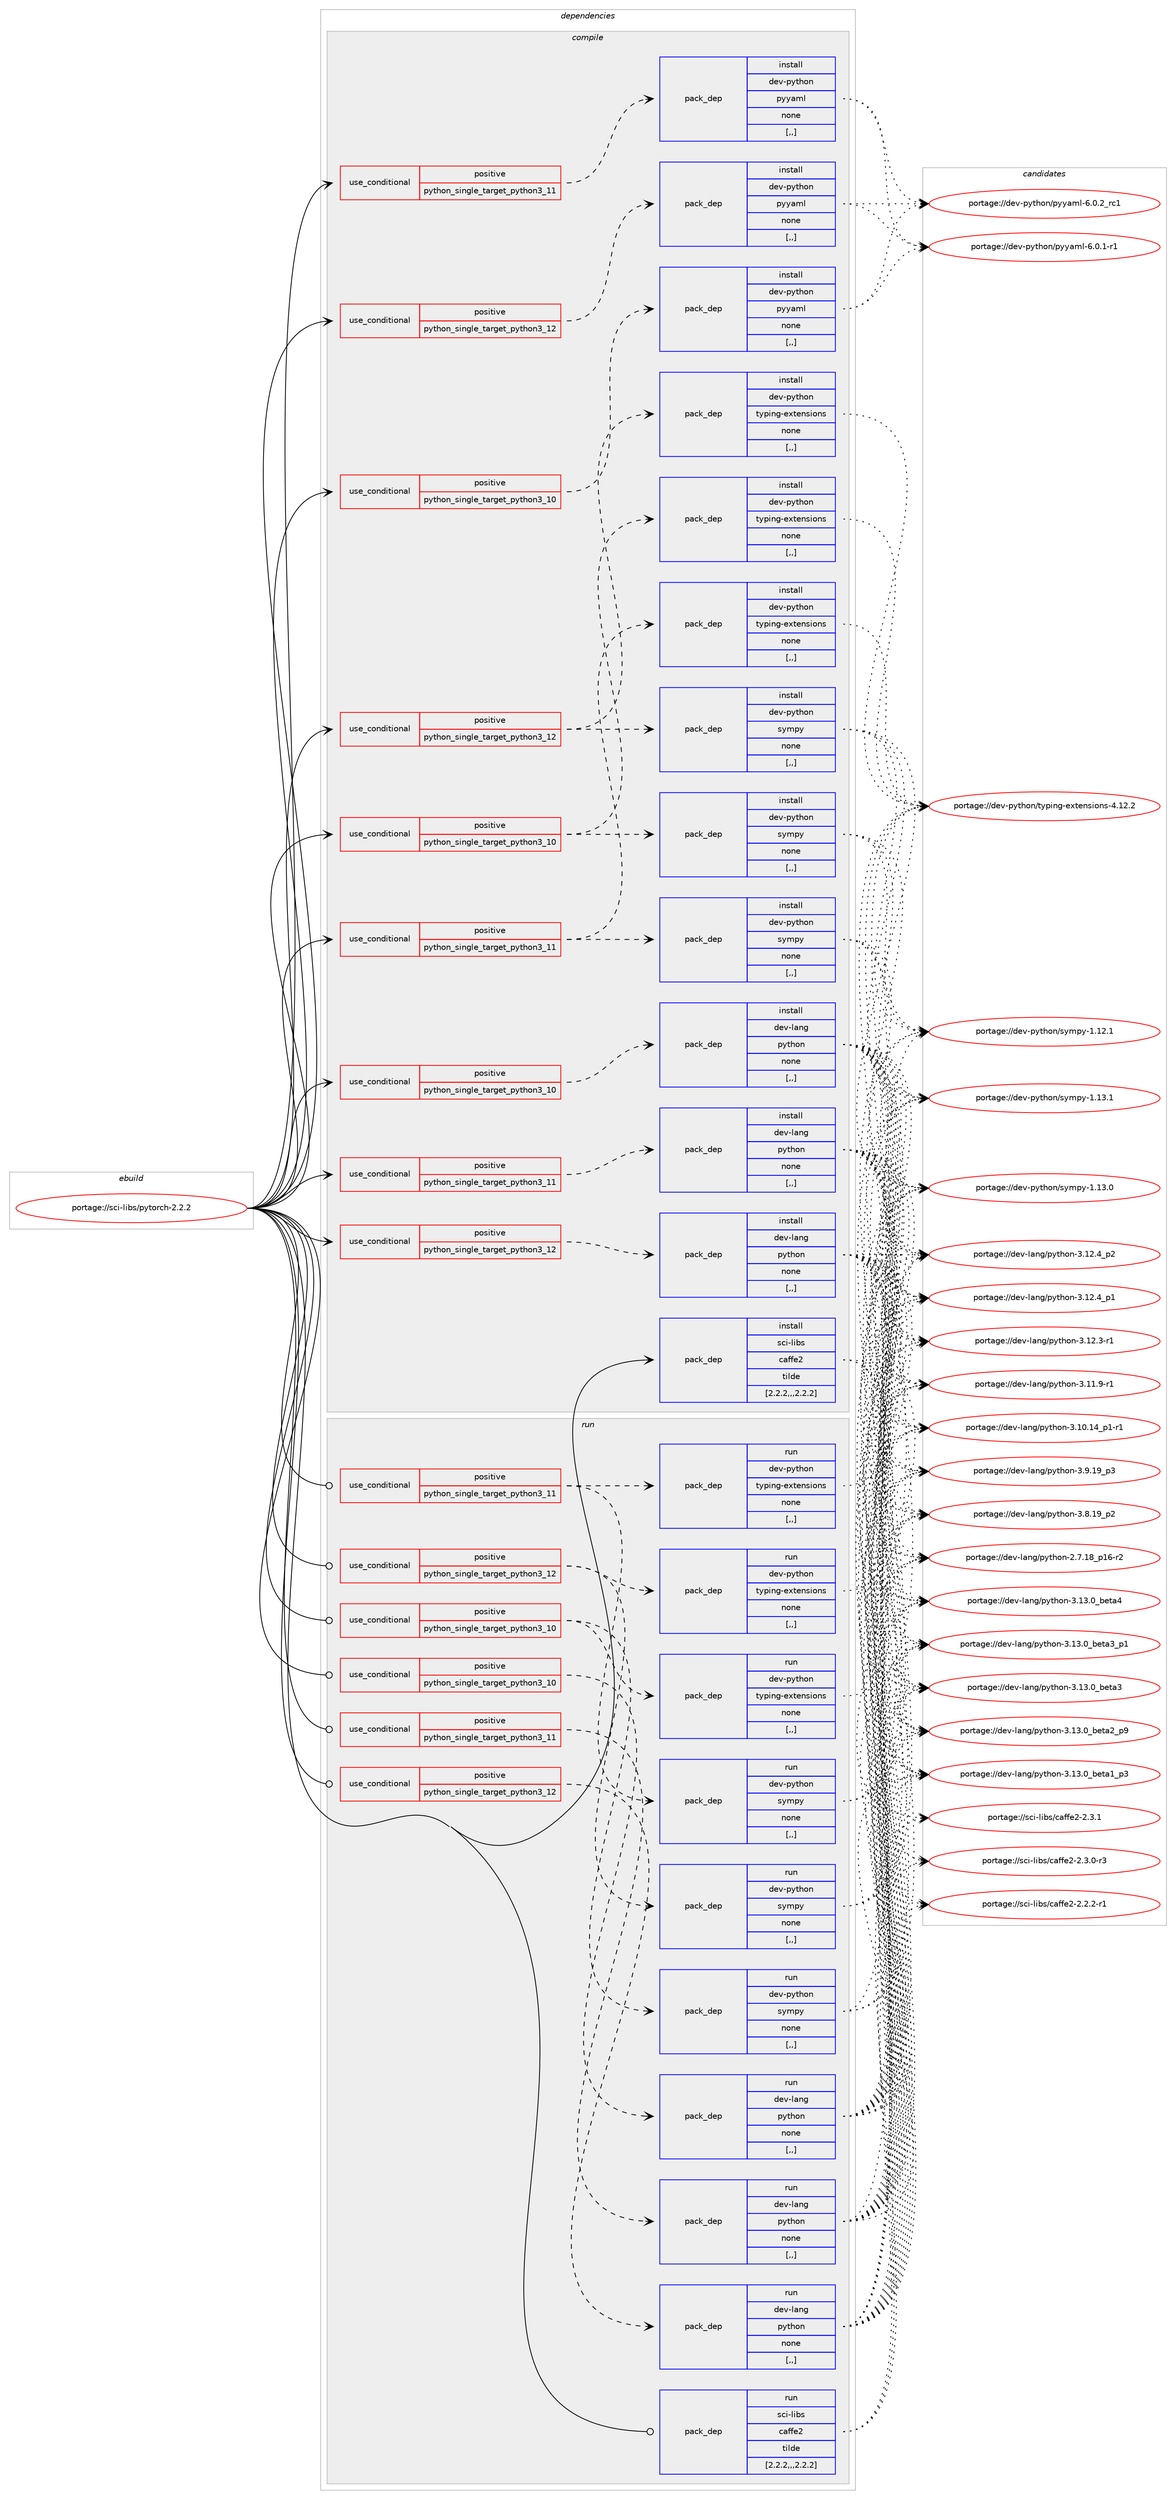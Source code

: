 digraph prolog {

# *************
# Graph options
# *************

newrank=true;
concentrate=true;
compound=true;
graph [rankdir=LR,fontname=Helvetica,fontsize=10,ranksep=1.5];#, ranksep=2.5, nodesep=0.2];
edge  [arrowhead=vee];
node  [fontname=Helvetica,fontsize=10];

# **********
# The ebuild
# **********

subgraph cluster_leftcol {
color=gray;
label=<<i>ebuild</i>>;
id [label="portage://sci-libs/pytorch-2.2.2", color=red, width=4, href="../sci-libs/pytorch-2.2.2.svg"];
}

# ****************
# The dependencies
# ****************

subgraph cluster_midcol {
color=gray;
label=<<i>dependencies</i>>;
subgraph cluster_compile {
fillcolor="#eeeeee";
style=filled;
label=<<i>compile</i>>;
subgraph cond107425 {
dependency405562 [label=<<TABLE BORDER="0" CELLBORDER="1" CELLSPACING="0" CELLPADDING="4"><TR><TD ROWSPAN="3" CELLPADDING="10">use_conditional</TD></TR><TR><TD>positive</TD></TR><TR><TD>python_single_target_python3_10</TD></TR></TABLE>>, shape=none, color=red];
subgraph pack295264 {
dependency405563 [label=<<TABLE BORDER="0" CELLBORDER="1" CELLSPACING="0" CELLPADDING="4" WIDTH="220"><TR><TD ROWSPAN="6" CELLPADDING="30">pack_dep</TD></TR><TR><TD WIDTH="110">install</TD></TR><TR><TD>dev-lang</TD></TR><TR><TD>python</TD></TR><TR><TD>none</TD></TR><TR><TD>[,,]</TD></TR></TABLE>>, shape=none, color=blue];
}
dependency405562:e -> dependency405563:w [weight=20,style="dashed",arrowhead="vee"];
}
id:e -> dependency405562:w [weight=20,style="solid",arrowhead="vee"];
subgraph cond107426 {
dependency405564 [label=<<TABLE BORDER="0" CELLBORDER="1" CELLSPACING="0" CELLPADDING="4"><TR><TD ROWSPAN="3" CELLPADDING="10">use_conditional</TD></TR><TR><TD>positive</TD></TR><TR><TD>python_single_target_python3_10</TD></TR></TABLE>>, shape=none, color=red];
subgraph pack295265 {
dependency405565 [label=<<TABLE BORDER="0" CELLBORDER="1" CELLSPACING="0" CELLPADDING="4" WIDTH="220"><TR><TD ROWSPAN="6" CELLPADDING="30">pack_dep</TD></TR><TR><TD WIDTH="110">install</TD></TR><TR><TD>dev-python</TD></TR><TR><TD>pyyaml</TD></TR><TR><TD>none</TD></TR><TR><TD>[,,]</TD></TR></TABLE>>, shape=none, color=blue];
}
dependency405564:e -> dependency405565:w [weight=20,style="dashed",arrowhead="vee"];
}
id:e -> dependency405564:w [weight=20,style="solid",arrowhead="vee"];
subgraph cond107427 {
dependency405566 [label=<<TABLE BORDER="0" CELLBORDER="1" CELLSPACING="0" CELLPADDING="4"><TR><TD ROWSPAN="3" CELLPADDING="10">use_conditional</TD></TR><TR><TD>positive</TD></TR><TR><TD>python_single_target_python3_10</TD></TR></TABLE>>, shape=none, color=red];
subgraph pack295266 {
dependency405567 [label=<<TABLE BORDER="0" CELLBORDER="1" CELLSPACING="0" CELLPADDING="4" WIDTH="220"><TR><TD ROWSPAN="6" CELLPADDING="30">pack_dep</TD></TR><TR><TD WIDTH="110">install</TD></TR><TR><TD>dev-python</TD></TR><TR><TD>typing-extensions</TD></TR><TR><TD>none</TD></TR><TR><TD>[,,]</TD></TR></TABLE>>, shape=none, color=blue];
}
dependency405566:e -> dependency405567:w [weight=20,style="dashed",arrowhead="vee"];
subgraph pack295267 {
dependency405568 [label=<<TABLE BORDER="0" CELLBORDER="1" CELLSPACING="0" CELLPADDING="4" WIDTH="220"><TR><TD ROWSPAN="6" CELLPADDING="30">pack_dep</TD></TR><TR><TD WIDTH="110">install</TD></TR><TR><TD>dev-python</TD></TR><TR><TD>sympy</TD></TR><TR><TD>none</TD></TR><TR><TD>[,,]</TD></TR></TABLE>>, shape=none, color=blue];
}
dependency405566:e -> dependency405568:w [weight=20,style="dashed",arrowhead="vee"];
}
id:e -> dependency405566:w [weight=20,style="solid",arrowhead="vee"];
subgraph cond107428 {
dependency405569 [label=<<TABLE BORDER="0" CELLBORDER="1" CELLSPACING="0" CELLPADDING="4"><TR><TD ROWSPAN="3" CELLPADDING="10">use_conditional</TD></TR><TR><TD>positive</TD></TR><TR><TD>python_single_target_python3_11</TD></TR></TABLE>>, shape=none, color=red];
subgraph pack295268 {
dependency405570 [label=<<TABLE BORDER="0" CELLBORDER="1" CELLSPACING="0" CELLPADDING="4" WIDTH="220"><TR><TD ROWSPAN="6" CELLPADDING="30">pack_dep</TD></TR><TR><TD WIDTH="110">install</TD></TR><TR><TD>dev-lang</TD></TR><TR><TD>python</TD></TR><TR><TD>none</TD></TR><TR><TD>[,,]</TD></TR></TABLE>>, shape=none, color=blue];
}
dependency405569:e -> dependency405570:w [weight=20,style="dashed",arrowhead="vee"];
}
id:e -> dependency405569:w [weight=20,style="solid",arrowhead="vee"];
subgraph cond107429 {
dependency405571 [label=<<TABLE BORDER="0" CELLBORDER="1" CELLSPACING="0" CELLPADDING="4"><TR><TD ROWSPAN="3" CELLPADDING="10">use_conditional</TD></TR><TR><TD>positive</TD></TR><TR><TD>python_single_target_python3_11</TD></TR></TABLE>>, shape=none, color=red];
subgraph pack295269 {
dependency405572 [label=<<TABLE BORDER="0" CELLBORDER="1" CELLSPACING="0" CELLPADDING="4" WIDTH="220"><TR><TD ROWSPAN="6" CELLPADDING="30">pack_dep</TD></TR><TR><TD WIDTH="110">install</TD></TR><TR><TD>dev-python</TD></TR><TR><TD>pyyaml</TD></TR><TR><TD>none</TD></TR><TR><TD>[,,]</TD></TR></TABLE>>, shape=none, color=blue];
}
dependency405571:e -> dependency405572:w [weight=20,style="dashed",arrowhead="vee"];
}
id:e -> dependency405571:w [weight=20,style="solid",arrowhead="vee"];
subgraph cond107430 {
dependency405573 [label=<<TABLE BORDER="0" CELLBORDER="1" CELLSPACING="0" CELLPADDING="4"><TR><TD ROWSPAN="3" CELLPADDING="10">use_conditional</TD></TR><TR><TD>positive</TD></TR><TR><TD>python_single_target_python3_11</TD></TR></TABLE>>, shape=none, color=red];
subgraph pack295270 {
dependency405574 [label=<<TABLE BORDER="0" CELLBORDER="1" CELLSPACING="0" CELLPADDING="4" WIDTH="220"><TR><TD ROWSPAN="6" CELLPADDING="30">pack_dep</TD></TR><TR><TD WIDTH="110">install</TD></TR><TR><TD>dev-python</TD></TR><TR><TD>typing-extensions</TD></TR><TR><TD>none</TD></TR><TR><TD>[,,]</TD></TR></TABLE>>, shape=none, color=blue];
}
dependency405573:e -> dependency405574:w [weight=20,style="dashed",arrowhead="vee"];
subgraph pack295271 {
dependency405575 [label=<<TABLE BORDER="0" CELLBORDER="1" CELLSPACING="0" CELLPADDING="4" WIDTH="220"><TR><TD ROWSPAN="6" CELLPADDING="30">pack_dep</TD></TR><TR><TD WIDTH="110">install</TD></TR><TR><TD>dev-python</TD></TR><TR><TD>sympy</TD></TR><TR><TD>none</TD></TR><TR><TD>[,,]</TD></TR></TABLE>>, shape=none, color=blue];
}
dependency405573:e -> dependency405575:w [weight=20,style="dashed",arrowhead="vee"];
}
id:e -> dependency405573:w [weight=20,style="solid",arrowhead="vee"];
subgraph cond107431 {
dependency405576 [label=<<TABLE BORDER="0" CELLBORDER="1" CELLSPACING="0" CELLPADDING="4"><TR><TD ROWSPAN="3" CELLPADDING="10">use_conditional</TD></TR><TR><TD>positive</TD></TR><TR><TD>python_single_target_python3_12</TD></TR></TABLE>>, shape=none, color=red];
subgraph pack295272 {
dependency405577 [label=<<TABLE BORDER="0" CELLBORDER="1" CELLSPACING="0" CELLPADDING="4" WIDTH="220"><TR><TD ROWSPAN="6" CELLPADDING="30">pack_dep</TD></TR><TR><TD WIDTH="110">install</TD></TR><TR><TD>dev-lang</TD></TR><TR><TD>python</TD></TR><TR><TD>none</TD></TR><TR><TD>[,,]</TD></TR></TABLE>>, shape=none, color=blue];
}
dependency405576:e -> dependency405577:w [weight=20,style="dashed",arrowhead="vee"];
}
id:e -> dependency405576:w [weight=20,style="solid",arrowhead="vee"];
subgraph cond107432 {
dependency405578 [label=<<TABLE BORDER="0" CELLBORDER="1" CELLSPACING="0" CELLPADDING="4"><TR><TD ROWSPAN="3" CELLPADDING="10">use_conditional</TD></TR><TR><TD>positive</TD></TR><TR><TD>python_single_target_python3_12</TD></TR></TABLE>>, shape=none, color=red];
subgraph pack295273 {
dependency405579 [label=<<TABLE BORDER="0" CELLBORDER="1" CELLSPACING="0" CELLPADDING="4" WIDTH="220"><TR><TD ROWSPAN="6" CELLPADDING="30">pack_dep</TD></TR><TR><TD WIDTH="110">install</TD></TR><TR><TD>dev-python</TD></TR><TR><TD>pyyaml</TD></TR><TR><TD>none</TD></TR><TR><TD>[,,]</TD></TR></TABLE>>, shape=none, color=blue];
}
dependency405578:e -> dependency405579:w [weight=20,style="dashed",arrowhead="vee"];
}
id:e -> dependency405578:w [weight=20,style="solid",arrowhead="vee"];
subgraph cond107433 {
dependency405580 [label=<<TABLE BORDER="0" CELLBORDER="1" CELLSPACING="0" CELLPADDING="4"><TR><TD ROWSPAN="3" CELLPADDING="10">use_conditional</TD></TR><TR><TD>positive</TD></TR><TR><TD>python_single_target_python3_12</TD></TR></TABLE>>, shape=none, color=red];
subgraph pack295274 {
dependency405581 [label=<<TABLE BORDER="0" CELLBORDER="1" CELLSPACING="0" CELLPADDING="4" WIDTH="220"><TR><TD ROWSPAN="6" CELLPADDING="30">pack_dep</TD></TR><TR><TD WIDTH="110">install</TD></TR><TR><TD>dev-python</TD></TR><TR><TD>typing-extensions</TD></TR><TR><TD>none</TD></TR><TR><TD>[,,]</TD></TR></TABLE>>, shape=none, color=blue];
}
dependency405580:e -> dependency405581:w [weight=20,style="dashed",arrowhead="vee"];
subgraph pack295275 {
dependency405582 [label=<<TABLE BORDER="0" CELLBORDER="1" CELLSPACING="0" CELLPADDING="4" WIDTH="220"><TR><TD ROWSPAN="6" CELLPADDING="30">pack_dep</TD></TR><TR><TD WIDTH="110">install</TD></TR><TR><TD>dev-python</TD></TR><TR><TD>sympy</TD></TR><TR><TD>none</TD></TR><TR><TD>[,,]</TD></TR></TABLE>>, shape=none, color=blue];
}
dependency405580:e -> dependency405582:w [weight=20,style="dashed",arrowhead="vee"];
}
id:e -> dependency405580:w [weight=20,style="solid",arrowhead="vee"];
subgraph pack295276 {
dependency405583 [label=<<TABLE BORDER="0" CELLBORDER="1" CELLSPACING="0" CELLPADDING="4" WIDTH="220"><TR><TD ROWSPAN="6" CELLPADDING="30">pack_dep</TD></TR><TR><TD WIDTH="110">install</TD></TR><TR><TD>sci-libs</TD></TR><TR><TD>caffe2</TD></TR><TR><TD>tilde</TD></TR><TR><TD>[2.2.2,,,2.2.2]</TD></TR></TABLE>>, shape=none, color=blue];
}
id:e -> dependency405583:w [weight=20,style="solid",arrowhead="vee"];
}
subgraph cluster_compileandrun {
fillcolor="#eeeeee";
style=filled;
label=<<i>compile and run</i>>;
}
subgraph cluster_run {
fillcolor="#eeeeee";
style=filled;
label=<<i>run</i>>;
subgraph cond107434 {
dependency405584 [label=<<TABLE BORDER="0" CELLBORDER="1" CELLSPACING="0" CELLPADDING="4"><TR><TD ROWSPAN="3" CELLPADDING="10">use_conditional</TD></TR><TR><TD>positive</TD></TR><TR><TD>python_single_target_python3_10</TD></TR></TABLE>>, shape=none, color=red];
subgraph pack295277 {
dependency405585 [label=<<TABLE BORDER="0" CELLBORDER="1" CELLSPACING="0" CELLPADDING="4" WIDTH="220"><TR><TD ROWSPAN="6" CELLPADDING="30">pack_dep</TD></TR><TR><TD WIDTH="110">run</TD></TR><TR><TD>dev-lang</TD></TR><TR><TD>python</TD></TR><TR><TD>none</TD></TR><TR><TD>[,,]</TD></TR></TABLE>>, shape=none, color=blue];
}
dependency405584:e -> dependency405585:w [weight=20,style="dashed",arrowhead="vee"];
}
id:e -> dependency405584:w [weight=20,style="solid",arrowhead="odot"];
subgraph cond107435 {
dependency405586 [label=<<TABLE BORDER="0" CELLBORDER="1" CELLSPACING="0" CELLPADDING="4"><TR><TD ROWSPAN="3" CELLPADDING="10">use_conditional</TD></TR><TR><TD>positive</TD></TR><TR><TD>python_single_target_python3_10</TD></TR></TABLE>>, shape=none, color=red];
subgraph pack295278 {
dependency405587 [label=<<TABLE BORDER="0" CELLBORDER="1" CELLSPACING="0" CELLPADDING="4" WIDTH="220"><TR><TD ROWSPAN="6" CELLPADDING="30">pack_dep</TD></TR><TR><TD WIDTH="110">run</TD></TR><TR><TD>dev-python</TD></TR><TR><TD>typing-extensions</TD></TR><TR><TD>none</TD></TR><TR><TD>[,,]</TD></TR></TABLE>>, shape=none, color=blue];
}
dependency405586:e -> dependency405587:w [weight=20,style="dashed",arrowhead="vee"];
subgraph pack295279 {
dependency405588 [label=<<TABLE BORDER="0" CELLBORDER="1" CELLSPACING="0" CELLPADDING="4" WIDTH="220"><TR><TD ROWSPAN="6" CELLPADDING="30">pack_dep</TD></TR><TR><TD WIDTH="110">run</TD></TR><TR><TD>dev-python</TD></TR><TR><TD>sympy</TD></TR><TR><TD>none</TD></TR><TR><TD>[,,]</TD></TR></TABLE>>, shape=none, color=blue];
}
dependency405586:e -> dependency405588:w [weight=20,style="dashed",arrowhead="vee"];
}
id:e -> dependency405586:w [weight=20,style="solid",arrowhead="odot"];
subgraph cond107436 {
dependency405589 [label=<<TABLE BORDER="0" CELLBORDER="1" CELLSPACING="0" CELLPADDING="4"><TR><TD ROWSPAN="3" CELLPADDING="10">use_conditional</TD></TR><TR><TD>positive</TD></TR><TR><TD>python_single_target_python3_11</TD></TR></TABLE>>, shape=none, color=red];
subgraph pack295280 {
dependency405590 [label=<<TABLE BORDER="0" CELLBORDER="1" CELLSPACING="0" CELLPADDING="4" WIDTH="220"><TR><TD ROWSPAN="6" CELLPADDING="30">pack_dep</TD></TR><TR><TD WIDTH="110">run</TD></TR><TR><TD>dev-lang</TD></TR><TR><TD>python</TD></TR><TR><TD>none</TD></TR><TR><TD>[,,]</TD></TR></TABLE>>, shape=none, color=blue];
}
dependency405589:e -> dependency405590:w [weight=20,style="dashed",arrowhead="vee"];
}
id:e -> dependency405589:w [weight=20,style="solid",arrowhead="odot"];
subgraph cond107437 {
dependency405591 [label=<<TABLE BORDER="0" CELLBORDER="1" CELLSPACING="0" CELLPADDING="4"><TR><TD ROWSPAN="3" CELLPADDING="10">use_conditional</TD></TR><TR><TD>positive</TD></TR><TR><TD>python_single_target_python3_11</TD></TR></TABLE>>, shape=none, color=red];
subgraph pack295281 {
dependency405592 [label=<<TABLE BORDER="0" CELLBORDER="1" CELLSPACING="0" CELLPADDING="4" WIDTH="220"><TR><TD ROWSPAN="6" CELLPADDING="30">pack_dep</TD></TR><TR><TD WIDTH="110">run</TD></TR><TR><TD>dev-python</TD></TR><TR><TD>typing-extensions</TD></TR><TR><TD>none</TD></TR><TR><TD>[,,]</TD></TR></TABLE>>, shape=none, color=blue];
}
dependency405591:e -> dependency405592:w [weight=20,style="dashed",arrowhead="vee"];
subgraph pack295282 {
dependency405593 [label=<<TABLE BORDER="0" CELLBORDER="1" CELLSPACING="0" CELLPADDING="4" WIDTH="220"><TR><TD ROWSPAN="6" CELLPADDING="30">pack_dep</TD></TR><TR><TD WIDTH="110">run</TD></TR><TR><TD>dev-python</TD></TR><TR><TD>sympy</TD></TR><TR><TD>none</TD></TR><TR><TD>[,,]</TD></TR></TABLE>>, shape=none, color=blue];
}
dependency405591:e -> dependency405593:w [weight=20,style="dashed",arrowhead="vee"];
}
id:e -> dependency405591:w [weight=20,style="solid",arrowhead="odot"];
subgraph cond107438 {
dependency405594 [label=<<TABLE BORDER="0" CELLBORDER="1" CELLSPACING="0" CELLPADDING="4"><TR><TD ROWSPAN="3" CELLPADDING="10">use_conditional</TD></TR><TR><TD>positive</TD></TR><TR><TD>python_single_target_python3_12</TD></TR></TABLE>>, shape=none, color=red];
subgraph pack295283 {
dependency405595 [label=<<TABLE BORDER="0" CELLBORDER="1" CELLSPACING="0" CELLPADDING="4" WIDTH="220"><TR><TD ROWSPAN="6" CELLPADDING="30">pack_dep</TD></TR><TR><TD WIDTH="110">run</TD></TR><TR><TD>dev-lang</TD></TR><TR><TD>python</TD></TR><TR><TD>none</TD></TR><TR><TD>[,,]</TD></TR></TABLE>>, shape=none, color=blue];
}
dependency405594:e -> dependency405595:w [weight=20,style="dashed",arrowhead="vee"];
}
id:e -> dependency405594:w [weight=20,style="solid",arrowhead="odot"];
subgraph cond107439 {
dependency405596 [label=<<TABLE BORDER="0" CELLBORDER="1" CELLSPACING="0" CELLPADDING="4"><TR><TD ROWSPAN="3" CELLPADDING="10">use_conditional</TD></TR><TR><TD>positive</TD></TR><TR><TD>python_single_target_python3_12</TD></TR></TABLE>>, shape=none, color=red];
subgraph pack295284 {
dependency405597 [label=<<TABLE BORDER="0" CELLBORDER="1" CELLSPACING="0" CELLPADDING="4" WIDTH="220"><TR><TD ROWSPAN="6" CELLPADDING="30">pack_dep</TD></TR><TR><TD WIDTH="110">run</TD></TR><TR><TD>dev-python</TD></TR><TR><TD>typing-extensions</TD></TR><TR><TD>none</TD></TR><TR><TD>[,,]</TD></TR></TABLE>>, shape=none, color=blue];
}
dependency405596:e -> dependency405597:w [weight=20,style="dashed",arrowhead="vee"];
subgraph pack295285 {
dependency405598 [label=<<TABLE BORDER="0" CELLBORDER="1" CELLSPACING="0" CELLPADDING="4" WIDTH="220"><TR><TD ROWSPAN="6" CELLPADDING="30">pack_dep</TD></TR><TR><TD WIDTH="110">run</TD></TR><TR><TD>dev-python</TD></TR><TR><TD>sympy</TD></TR><TR><TD>none</TD></TR><TR><TD>[,,]</TD></TR></TABLE>>, shape=none, color=blue];
}
dependency405596:e -> dependency405598:w [weight=20,style="dashed",arrowhead="vee"];
}
id:e -> dependency405596:w [weight=20,style="solid",arrowhead="odot"];
subgraph pack295286 {
dependency405599 [label=<<TABLE BORDER="0" CELLBORDER="1" CELLSPACING="0" CELLPADDING="4" WIDTH="220"><TR><TD ROWSPAN="6" CELLPADDING="30">pack_dep</TD></TR><TR><TD WIDTH="110">run</TD></TR><TR><TD>sci-libs</TD></TR><TR><TD>caffe2</TD></TR><TR><TD>tilde</TD></TR><TR><TD>[2.2.2,,,2.2.2]</TD></TR></TABLE>>, shape=none, color=blue];
}
id:e -> dependency405599:w [weight=20,style="solid",arrowhead="odot"];
}
}

# **************
# The candidates
# **************

subgraph cluster_choices {
rank=same;
color=gray;
label=<<i>candidates</i>>;

subgraph choice295264 {
color=black;
nodesep=1;
choice1001011184510897110103471121211161041111104551464951464895981011169752 [label="portage://dev-lang/python-3.13.0_beta4", color=red, width=4,href="../dev-lang/python-3.13.0_beta4.svg"];
choice10010111845108971101034711212111610411111045514649514648959810111697519511249 [label="portage://dev-lang/python-3.13.0_beta3_p1", color=red, width=4,href="../dev-lang/python-3.13.0_beta3_p1.svg"];
choice1001011184510897110103471121211161041111104551464951464895981011169751 [label="portage://dev-lang/python-3.13.0_beta3", color=red, width=4,href="../dev-lang/python-3.13.0_beta3.svg"];
choice10010111845108971101034711212111610411111045514649514648959810111697509511257 [label="portage://dev-lang/python-3.13.0_beta2_p9", color=red, width=4,href="../dev-lang/python-3.13.0_beta2_p9.svg"];
choice10010111845108971101034711212111610411111045514649514648959810111697499511251 [label="portage://dev-lang/python-3.13.0_beta1_p3", color=red, width=4,href="../dev-lang/python-3.13.0_beta1_p3.svg"];
choice100101118451089711010347112121116104111110455146495046529511250 [label="portage://dev-lang/python-3.12.4_p2", color=red, width=4,href="../dev-lang/python-3.12.4_p2.svg"];
choice100101118451089711010347112121116104111110455146495046529511249 [label="portage://dev-lang/python-3.12.4_p1", color=red, width=4,href="../dev-lang/python-3.12.4_p1.svg"];
choice100101118451089711010347112121116104111110455146495046514511449 [label="portage://dev-lang/python-3.12.3-r1", color=red, width=4,href="../dev-lang/python-3.12.3-r1.svg"];
choice100101118451089711010347112121116104111110455146494946574511449 [label="portage://dev-lang/python-3.11.9-r1", color=red, width=4,href="../dev-lang/python-3.11.9-r1.svg"];
choice100101118451089711010347112121116104111110455146494846495295112494511449 [label="portage://dev-lang/python-3.10.14_p1-r1", color=red, width=4,href="../dev-lang/python-3.10.14_p1-r1.svg"];
choice100101118451089711010347112121116104111110455146574649579511251 [label="portage://dev-lang/python-3.9.19_p3", color=red, width=4,href="../dev-lang/python-3.9.19_p3.svg"];
choice100101118451089711010347112121116104111110455146564649579511250 [label="portage://dev-lang/python-3.8.19_p2", color=red, width=4,href="../dev-lang/python-3.8.19_p2.svg"];
choice100101118451089711010347112121116104111110455046554649569511249544511450 [label="portage://dev-lang/python-2.7.18_p16-r2", color=red, width=4,href="../dev-lang/python-2.7.18_p16-r2.svg"];
dependency405563:e -> choice1001011184510897110103471121211161041111104551464951464895981011169752:w [style=dotted,weight="100"];
dependency405563:e -> choice10010111845108971101034711212111610411111045514649514648959810111697519511249:w [style=dotted,weight="100"];
dependency405563:e -> choice1001011184510897110103471121211161041111104551464951464895981011169751:w [style=dotted,weight="100"];
dependency405563:e -> choice10010111845108971101034711212111610411111045514649514648959810111697509511257:w [style=dotted,weight="100"];
dependency405563:e -> choice10010111845108971101034711212111610411111045514649514648959810111697499511251:w [style=dotted,weight="100"];
dependency405563:e -> choice100101118451089711010347112121116104111110455146495046529511250:w [style=dotted,weight="100"];
dependency405563:e -> choice100101118451089711010347112121116104111110455146495046529511249:w [style=dotted,weight="100"];
dependency405563:e -> choice100101118451089711010347112121116104111110455146495046514511449:w [style=dotted,weight="100"];
dependency405563:e -> choice100101118451089711010347112121116104111110455146494946574511449:w [style=dotted,weight="100"];
dependency405563:e -> choice100101118451089711010347112121116104111110455146494846495295112494511449:w [style=dotted,weight="100"];
dependency405563:e -> choice100101118451089711010347112121116104111110455146574649579511251:w [style=dotted,weight="100"];
dependency405563:e -> choice100101118451089711010347112121116104111110455146564649579511250:w [style=dotted,weight="100"];
dependency405563:e -> choice100101118451089711010347112121116104111110455046554649569511249544511450:w [style=dotted,weight="100"];
}
subgraph choice295265 {
color=black;
nodesep=1;
choice100101118451121211161041111104711212112197109108455446484650951149949 [label="portage://dev-python/pyyaml-6.0.2_rc1", color=red, width=4,href="../dev-python/pyyaml-6.0.2_rc1.svg"];
choice1001011184511212111610411111047112121121971091084554464846494511449 [label="portage://dev-python/pyyaml-6.0.1-r1", color=red, width=4,href="../dev-python/pyyaml-6.0.1-r1.svg"];
dependency405565:e -> choice100101118451121211161041111104711212112197109108455446484650951149949:w [style=dotted,weight="100"];
dependency405565:e -> choice1001011184511212111610411111047112121121971091084554464846494511449:w [style=dotted,weight="100"];
}
subgraph choice295266 {
color=black;
nodesep=1;
choice10010111845112121116104111110471161211121051101034510112011610111011510511111011545524649504650 [label="portage://dev-python/typing-extensions-4.12.2", color=red, width=4,href="../dev-python/typing-extensions-4.12.2.svg"];
dependency405567:e -> choice10010111845112121116104111110471161211121051101034510112011610111011510511111011545524649504650:w [style=dotted,weight="100"];
}
subgraph choice295267 {
color=black;
nodesep=1;
choice100101118451121211161041111104711512110911212145494649514649 [label="portage://dev-python/sympy-1.13.1", color=red, width=4,href="../dev-python/sympy-1.13.1.svg"];
choice100101118451121211161041111104711512110911212145494649514648 [label="portage://dev-python/sympy-1.13.0", color=red, width=4,href="../dev-python/sympy-1.13.0.svg"];
choice100101118451121211161041111104711512110911212145494649504649 [label="portage://dev-python/sympy-1.12.1", color=red, width=4,href="../dev-python/sympy-1.12.1.svg"];
dependency405568:e -> choice100101118451121211161041111104711512110911212145494649514649:w [style=dotted,weight="100"];
dependency405568:e -> choice100101118451121211161041111104711512110911212145494649514648:w [style=dotted,weight="100"];
dependency405568:e -> choice100101118451121211161041111104711512110911212145494649504649:w [style=dotted,weight="100"];
}
subgraph choice295268 {
color=black;
nodesep=1;
choice1001011184510897110103471121211161041111104551464951464895981011169752 [label="portage://dev-lang/python-3.13.0_beta4", color=red, width=4,href="../dev-lang/python-3.13.0_beta4.svg"];
choice10010111845108971101034711212111610411111045514649514648959810111697519511249 [label="portage://dev-lang/python-3.13.0_beta3_p1", color=red, width=4,href="../dev-lang/python-3.13.0_beta3_p1.svg"];
choice1001011184510897110103471121211161041111104551464951464895981011169751 [label="portage://dev-lang/python-3.13.0_beta3", color=red, width=4,href="../dev-lang/python-3.13.0_beta3.svg"];
choice10010111845108971101034711212111610411111045514649514648959810111697509511257 [label="portage://dev-lang/python-3.13.0_beta2_p9", color=red, width=4,href="../dev-lang/python-3.13.0_beta2_p9.svg"];
choice10010111845108971101034711212111610411111045514649514648959810111697499511251 [label="portage://dev-lang/python-3.13.0_beta1_p3", color=red, width=4,href="../dev-lang/python-3.13.0_beta1_p3.svg"];
choice100101118451089711010347112121116104111110455146495046529511250 [label="portage://dev-lang/python-3.12.4_p2", color=red, width=4,href="../dev-lang/python-3.12.4_p2.svg"];
choice100101118451089711010347112121116104111110455146495046529511249 [label="portage://dev-lang/python-3.12.4_p1", color=red, width=4,href="../dev-lang/python-3.12.4_p1.svg"];
choice100101118451089711010347112121116104111110455146495046514511449 [label="portage://dev-lang/python-3.12.3-r1", color=red, width=4,href="../dev-lang/python-3.12.3-r1.svg"];
choice100101118451089711010347112121116104111110455146494946574511449 [label="portage://dev-lang/python-3.11.9-r1", color=red, width=4,href="../dev-lang/python-3.11.9-r1.svg"];
choice100101118451089711010347112121116104111110455146494846495295112494511449 [label="portage://dev-lang/python-3.10.14_p1-r1", color=red, width=4,href="../dev-lang/python-3.10.14_p1-r1.svg"];
choice100101118451089711010347112121116104111110455146574649579511251 [label="portage://dev-lang/python-3.9.19_p3", color=red, width=4,href="../dev-lang/python-3.9.19_p3.svg"];
choice100101118451089711010347112121116104111110455146564649579511250 [label="portage://dev-lang/python-3.8.19_p2", color=red, width=4,href="../dev-lang/python-3.8.19_p2.svg"];
choice100101118451089711010347112121116104111110455046554649569511249544511450 [label="portage://dev-lang/python-2.7.18_p16-r2", color=red, width=4,href="../dev-lang/python-2.7.18_p16-r2.svg"];
dependency405570:e -> choice1001011184510897110103471121211161041111104551464951464895981011169752:w [style=dotted,weight="100"];
dependency405570:e -> choice10010111845108971101034711212111610411111045514649514648959810111697519511249:w [style=dotted,weight="100"];
dependency405570:e -> choice1001011184510897110103471121211161041111104551464951464895981011169751:w [style=dotted,weight="100"];
dependency405570:e -> choice10010111845108971101034711212111610411111045514649514648959810111697509511257:w [style=dotted,weight="100"];
dependency405570:e -> choice10010111845108971101034711212111610411111045514649514648959810111697499511251:w [style=dotted,weight="100"];
dependency405570:e -> choice100101118451089711010347112121116104111110455146495046529511250:w [style=dotted,weight="100"];
dependency405570:e -> choice100101118451089711010347112121116104111110455146495046529511249:w [style=dotted,weight="100"];
dependency405570:e -> choice100101118451089711010347112121116104111110455146495046514511449:w [style=dotted,weight="100"];
dependency405570:e -> choice100101118451089711010347112121116104111110455146494946574511449:w [style=dotted,weight="100"];
dependency405570:e -> choice100101118451089711010347112121116104111110455146494846495295112494511449:w [style=dotted,weight="100"];
dependency405570:e -> choice100101118451089711010347112121116104111110455146574649579511251:w [style=dotted,weight="100"];
dependency405570:e -> choice100101118451089711010347112121116104111110455146564649579511250:w [style=dotted,weight="100"];
dependency405570:e -> choice100101118451089711010347112121116104111110455046554649569511249544511450:w [style=dotted,weight="100"];
}
subgraph choice295269 {
color=black;
nodesep=1;
choice100101118451121211161041111104711212112197109108455446484650951149949 [label="portage://dev-python/pyyaml-6.0.2_rc1", color=red, width=4,href="../dev-python/pyyaml-6.0.2_rc1.svg"];
choice1001011184511212111610411111047112121121971091084554464846494511449 [label="portage://dev-python/pyyaml-6.0.1-r1", color=red, width=4,href="../dev-python/pyyaml-6.0.1-r1.svg"];
dependency405572:e -> choice100101118451121211161041111104711212112197109108455446484650951149949:w [style=dotted,weight="100"];
dependency405572:e -> choice1001011184511212111610411111047112121121971091084554464846494511449:w [style=dotted,weight="100"];
}
subgraph choice295270 {
color=black;
nodesep=1;
choice10010111845112121116104111110471161211121051101034510112011610111011510511111011545524649504650 [label="portage://dev-python/typing-extensions-4.12.2", color=red, width=4,href="../dev-python/typing-extensions-4.12.2.svg"];
dependency405574:e -> choice10010111845112121116104111110471161211121051101034510112011610111011510511111011545524649504650:w [style=dotted,weight="100"];
}
subgraph choice295271 {
color=black;
nodesep=1;
choice100101118451121211161041111104711512110911212145494649514649 [label="portage://dev-python/sympy-1.13.1", color=red, width=4,href="../dev-python/sympy-1.13.1.svg"];
choice100101118451121211161041111104711512110911212145494649514648 [label="portage://dev-python/sympy-1.13.0", color=red, width=4,href="../dev-python/sympy-1.13.0.svg"];
choice100101118451121211161041111104711512110911212145494649504649 [label="portage://dev-python/sympy-1.12.1", color=red, width=4,href="../dev-python/sympy-1.12.1.svg"];
dependency405575:e -> choice100101118451121211161041111104711512110911212145494649514649:w [style=dotted,weight="100"];
dependency405575:e -> choice100101118451121211161041111104711512110911212145494649514648:w [style=dotted,weight="100"];
dependency405575:e -> choice100101118451121211161041111104711512110911212145494649504649:w [style=dotted,weight="100"];
}
subgraph choice295272 {
color=black;
nodesep=1;
choice1001011184510897110103471121211161041111104551464951464895981011169752 [label="portage://dev-lang/python-3.13.0_beta4", color=red, width=4,href="../dev-lang/python-3.13.0_beta4.svg"];
choice10010111845108971101034711212111610411111045514649514648959810111697519511249 [label="portage://dev-lang/python-3.13.0_beta3_p1", color=red, width=4,href="../dev-lang/python-3.13.0_beta3_p1.svg"];
choice1001011184510897110103471121211161041111104551464951464895981011169751 [label="portage://dev-lang/python-3.13.0_beta3", color=red, width=4,href="../dev-lang/python-3.13.0_beta3.svg"];
choice10010111845108971101034711212111610411111045514649514648959810111697509511257 [label="portage://dev-lang/python-3.13.0_beta2_p9", color=red, width=4,href="../dev-lang/python-3.13.0_beta2_p9.svg"];
choice10010111845108971101034711212111610411111045514649514648959810111697499511251 [label="portage://dev-lang/python-3.13.0_beta1_p3", color=red, width=4,href="../dev-lang/python-3.13.0_beta1_p3.svg"];
choice100101118451089711010347112121116104111110455146495046529511250 [label="portage://dev-lang/python-3.12.4_p2", color=red, width=4,href="../dev-lang/python-3.12.4_p2.svg"];
choice100101118451089711010347112121116104111110455146495046529511249 [label="portage://dev-lang/python-3.12.4_p1", color=red, width=4,href="../dev-lang/python-3.12.4_p1.svg"];
choice100101118451089711010347112121116104111110455146495046514511449 [label="portage://dev-lang/python-3.12.3-r1", color=red, width=4,href="../dev-lang/python-3.12.3-r1.svg"];
choice100101118451089711010347112121116104111110455146494946574511449 [label="portage://dev-lang/python-3.11.9-r1", color=red, width=4,href="../dev-lang/python-3.11.9-r1.svg"];
choice100101118451089711010347112121116104111110455146494846495295112494511449 [label="portage://dev-lang/python-3.10.14_p1-r1", color=red, width=4,href="../dev-lang/python-3.10.14_p1-r1.svg"];
choice100101118451089711010347112121116104111110455146574649579511251 [label="portage://dev-lang/python-3.9.19_p3", color=red, width=4,href="../dev-lang/python-3.9.19_p3.svg"];
choice100101118451089711010347112121116104111110455146564649579511250 [label="portage://dev-lang/python-3.8.19_p2", color=red, width=4,href="../dev-lang/python-3.8.19_p2.svg"];
choice100101118451089711010347112121116104111110455046554649569511249544511450 [label="portage://dev-lang/python-2.7.18_p16-r2", color=red, width=4,href="../dev-lang/python-2.7.18_p16-r2.svg"];
dependency405577:e -> choice1001011184510897110103471121211161041111104551464951464895981011169752:w [style=dotted,weight="100"];
dependency405577:e -> choice10010111845108971101034711212111610411111045514649514648959810111697519511249:w [style=dotted,weight="100"];
dependency405577:e -> choice1001011184510897110103471121211161041111104551464951464895981011169751:w [style=dotted,weight="100"];
dependency405577:e -> choice10010111845108971101034711212111610411111045514649514648959810111697509511257:w [style=dotted,weight="100"];
dependency405577:e -> choice10010111845108971101034711212111610411111045514649514648959810111697499511251:w [style=dotted,weight="100"];
dependency405577:e -> choice100101118451089711010347112121116104111110455146495046529511250:w [style=dotted,weight="100"];
dependency405577:e -> choice100101118451089711010347112121116104111110455146495046529511249:w [style=dotted,weight="100"];
dependency405577:e -> choice100101118451089711010347112121116104111110455146495046514511449:w [style=dotted,weight="100"];
dependency405577:e -> choice100101118451089711010347112121116104111110455146494946574511449:w [style=dotted,weight="100"];
dependency405577:e -> choice100101118451089711010347112121116104111110455146494846495295112494511449:w [style=dotted,weight="100"];
dependency405577:e -> choice100101118451089711010347112121116104111110455146574649579511251:w [style=dotted,weight="100"];
dependency405577:e -> choice100101118451089711010347112121116104111110455146564649579511250:w [style=dotted,weight="100"];
dependency405577:e -> choice100101118451089711010347112121116104111110455046554649569511249544511450:w [style=dotted,weight="100"];
}
subgraph choice295273 {
color=black;
nodesep=1;
choice100101118451121211161041111104711212112197109108455446484650951149949 [label="portage://dev-python/pyyaml-6.0.2_rc1", color=red, width=4,href="../dev-python/pyyaml-6.0.2_rc1.svg"];
choice1001011184511212111610411111047112121121971091084554464846494511449 [label="portage://dev-python/pyyaml-6.0.1-r1", color=red, width=4,href="../dev-python/pyyaml-6.0.1-r1.svg"];
dependency405579:e -> choice100101118451121211161041111104711212112197109108455446484650951149949:w [style=dotted,weight="100"];
dependency405579:e -> choice1001011184511212111610411111047112121121971091084554464846494511449:w [style=dotted,weight="100"];
}
subgraph choice295274 {
color=black;
nodesep=1;
choice10010111845112121116104111110471161211121051101034510112011610111011510511111011545524649504650 [label="portage://dev-python/typing-extensions-4.12.2", color=red, width=4,href="../dev-python/typing-extensions-4.12.2.svg"];
dependency405581:e -> choice10010111845112121116104111110471161211121051101034510112011610111011510511111011545524649504650:w [style=dotted,weight="100"];
}
subgraph choice295275 {
color=black;
nodesep=1;
choice100101118451121211161041111104711512110911212145494649514649 [label="portage://dev-python/sympy-1.13.1", color=red, width=4,href="../dev-python/sympy-1.13.1.svg"];
choice100101118451121211161041111104711512110911212145494649514648 [label="portage://dev-python/sympy-1.13.0", color=red, width=4,href="../dev-python/sympy-1.13.0.svg"];
choice100101118451121211161041111104711512110911212145494649504649 [label="portage://dev-python/sympy-1.12.1", color=red, width=4,href="../dev-python/sympy-1.12.1.svg"];
dependency405582:e -> choice100101118451121211161041111104711512110911212145494649514649:w [style=dotted,weight="100"];
dependency405582:e -> choice100101118451121211161041111104711512110911212145494649514648:w [style=dotted,weight="100"];
dependency405582:e -> choice100101118451121211161041111104711512110911212145494649504649:w [style=dotted,weight="100"];
}
subgraph choice295276 {
color=black;
nodesep=1;
choice11599105451081059811547999710210210150455046514649 [label="portage://sci-libs/caffe2-2.3.1", color=red, width=4,href="../sci-libs/caffe2-2.3.1.svg"];
choice115991054510810598115479997102102101504550465146484511451 [label="portage://sci-libs/caffe2-2.3.0-r3", color=red, width=4,href="../sci-libs/caffe2-2.3.0-r3.svg"];
choice115991054510810598115479997102102101504550465046504511449 [label="portage://sci-libs/caffe2-2.2.2-r1", color=red, width=4,href="../sci-libs/caffe2-2.2.2-r1.svg"];
dependency405583:e -> choice11599105451081059811547999710210210150455046514649:w [style=dotted,weight="100"];
dependency405583:e -> choice115991054510810598115479997102102101504550465146484511451:w [style=dotted,weight="100"];
dependency405583:e -> choice115991054510810598115479997102102101504550465046504511449:w [style=dotted,weight="100"];
}
subgraph choice295277 {
color=black;
nodesep=1;
choice1001011184510897110103471121211161041111104551464951464895981011169752 [label="portage://dev-lang/python-3.13.0_beta4", color=red, width=4,href="../dev-lang/python-3.13.0_beta4.svg"];
choice10010111845108971101034711212111610411111045514649514648959810111697519511249 [label="portage://dev-lang/python-3.13.0_beta3_p1", color=red, width=4,href="../dev-lang/python-3.13.0_beta3_p1.svg"];
choice1001011184510897110103471121211161041111104551464951464895981011169751 [label="portage://dev-lang/python-3.13.0_beta3", color=red, width=4,href="../dev-lang/python-3.13.0_beta3.svg"];
choice10010111845108971101034711212111610411111045514649514648959810111697509511257 [label="portage://dev-lang/python-3.13.0_beta2_p9", color=red, width=4,href="../dev-lang/python-3.13.0_beta2_p9.svg"];
choice10010111845108971101034711212111610411111045514649514648959810111697499511251 [label="portage://dev-lang/python-3.13.0_beta1_p3", color=red, width=4,href="../dev-lang/python-3.13.0_beta1_p3.svg"];
choice100101118451089711010347112121116104111110455146495046529511250 [label="portage://dev-lang/python-3.12.4_p2", color=red, width=4,href="../dev-lang/python-3.12.4_p2.svg"];
choice100101118451089711010347112121116104111110455146495046529511249 [label="portage://dev-lang/python-3.12.4_p1", color=red, width=4,href="../dev-lang/python-3.12.4_p1.svg"];
choice100101118451089711010347112121116104111110455146495046514511449 [label="portage://dev-lang/python-3.12.3-r1", color=red, width=4,href="../dev-lang/python-3.12.3-r1.svg"];
choice100101118451089711010347112121116104111110455146494946574511449 [label="portage://dev-lang/python-3.11.9-r1", color=red, width=4,href="../dev-lang/python-3.11.9-r1.svg"];
choice100101118451089711010347112121116104111110455146494846495295112494511449 [label="portage://dev-lang/python-3.10.14_p1-r1", color=red, width=4,href="../dev-lang/python-3.10.14_p1-r1.svg"];
choice100101118451089711010347112121116104111110455146574649579511251 [label="portage://dev-lang/python-3.9.19_p3", color=red, width=4,href="../dev-lang/python-3.9.19_p3.svg"];
choice100101118451089711010347112121116104111110455146564649579511250 [label="portage://dev-lang/python-3.8.19_p2", color=red, width=4,href="../dev-lang/python-3.8.19_p2.svg"];
choice100101118451089711010347112121116104111110455046554649569511249544511450 [label="portage://dev-lang/python-2.7.18_p16-r2", color=red, width=4,href="../dev-lang/python-2.7.18_p16-r2.svg"];
dependency405585:e -> choice1001011184510897110103471121211161041111104551464951464895981011169752:w [style=dotted,weight="100"];
dependency405585:e -> choice10010111845108971101034711212111610411111045514649514648959810111697519511249:w [style=dotted,weight="100"];
dependency405585:e -> choice1001011184510897110103471121211161041111104551464951464895981011169751:w [style=dotted,weight="100"];
dependency405585:e -> choice10010111845108971101034711212111610411111045514649514648959810111697509511257:w [style=dotted,weight="100"];
dependency405585:e -> choice10010111845108971101034711212111610411111045514649514648959810111697499511251:w [style=dotted,weight="100"];
dependency405585:e -> choice100101118451089711010347112121116104111110455146495046529511250:w [style=dotted,weight="100"];
dependency405585:e -> choice100101118451089711010347112121116104111110455146495046529511249:w [style=dotted,weight="100"];
dependency405585:e -> choice100101118451089711010347112121116104111110455146495046514511449:w [style=dotted,weight="100"];
dependency405585:e -> choice100101118451089711010347112121116104111110455146494946574511449:w [style=dotted,weight="100"];
dependency405585:e -> choice100101118451089711010347112121116104111110455146494846495295112494511449:w [style=dotted,weight="100"];
dependency405585:e -> choice100101118451089711010347112121116104111110455146574649579511251:w [style=dotted,weight="100"];
dependency405585:e -> choice100101118451089711010347112121116104111110455146564649579511250:w [style=dotted,weight="100"];
dependency405585:e -> choice100101118451089711010347112121116104111110455046554649569511249544511450:w [style=dotted,weight="100"];
}
subgraph choice295278 {
color=black;
nodesep=1;
choice10010111845112121116104111110471161211121051101034510112011610111011510511111011545524649504650 [label="portage://dev-python/typing-extensions-4.12.2", color=red, width=4,href="../dev-python/typing-extensions-4.12.2.svg"];
dependency405587:e -> choice10010111845112121116104111110471161211121051101034510112011610111011510511111011545524649504650:w [style=dotted,weight="100"];
}
subgraph choice295279 {
color=black;
nodesep=1;
choice100101118451121211161041111104711512110911212145494649514649 [label="portage://dev-python/sympy-1.13.1", color=red, width=4,href="../dev-python/sympy-1.13.1.svg"];
choice100101118451121211161041111104711512110911212145494649514648 [label="portage://dev-python/sympy-1.13.0", color=red, width=4,href="../dev-python/sympy-1.13.0.svg"];
choice100101118451121211161041111104711512110911212145494649504649 [label="portage://dev-python/sympy-1.12.1", color=red, width=4,href="../dev-python/sympy-1.12.1.svg"];
dependency405588:e -> choice100101118451121211161041111104711512110911212145494649514649:w [style=dotted,weight="100"];
dependency405588:e -> choice100101118451121211161041111104711512110911212145494649514648:w [style=dotted,weight="100"];
dependency405588:e -> choice100101118451121211161041111104711512110911212145494649504649:w [style=dotted,weight="100"];
}
subgraph choice295280 {
color=black;
nodesep=1;
choice1001011184510897110103471121211161041111104551464951464895981011169752 [label="portage://dev-lang/python-3.13.0_beta4", color=red, width=4,href="../dev-lang/python-3.13.0_beta4.svg"];
choice10010111845108971101034711212111610411111045514649514648959810111697519511249 [label="portage://dev-lang/python-3.13.0_beta3_p1", color=red, width=4,href="../dev-lang/python-3.13.0_beta3_p1.svg"];
choice1001011184510897110103471121211161041111104551464951464895981011169751 [label="portage://dev-lang/python-3.13.0_beta3", color=red, width=4,href="../dev-lang/python-3.13.0_beta3.svg"];
choice10010111845108971101034711212111610411111045514649514648959810111697509511257 [label="portage://dev-lang/python-3.13.0_beta2_p9", color=red, width=4,href="../dev-lang/python-3.13.0_beta2_p9.svg"];
choice10010111845108971101034711212111610411111045514649514648959810111697499511251 [label="portage://dev-lang/python-3.13.0_beta1_p3", color=red, width=4,href="../dev-lang/python-3.13.0_beta1_p3.svg"];
choice100101118451089711010347112121116104111110455146495046529511250 [label="portage://dev-lang/python-3.12.4_p2", color=red, width=4,href="../dev-lang/python-3.12.4_p2.svg"];
choice100101118451089711010347112121116104111110455146495046529511249 [label="portage://dev-lang/python-3.12.4_p1", color=red, width=4,href="../dev-lang/python-3.12.4_p1.svg"];
choice100101118451089711010347112121116104111110455146495046514511449 [label="portage://dev-lang/python-3.12.3-r1", color=red, width=4,href="../dev-lang/python-3.12.3-r1.svg"];
choice100101118451089711010347112121116104111110455146494946574511449 [label="portage://dev-lang/python-3.11.9-r1", color=red, width=4,href="../dev-lang/python-3.11.9-r1.svg"];
choice100101118451089711010347112121116104111110455146494846495295112494511449 [label="portage://dev-lang/python-3.10.14_p1-r1", color=red, width=4,href="../dev-lang/python-3.10.14_p1-r1.svg"];
choice100101118451089711010347112121116104111110455146574649579511251 [label="portage://dev-lang/python-3.9.19_p3", color=red, width=4,href="../dev-lang/python-3.9.19_p3.svg"];
choice100101118451089711010347112121116104111110455146564649579511250 [label="portage://dev-lang/python-3.8.19_p2", color=red, width=4,href="../dev-lang/python-3.8.19_p2.svg"];
choice100101118451089711010347112121116104111110455046554649569511249544511450 [label="portage://dev-lang/python-2.7.18_p16-r2", color=red, width=4,href="../dev-lang/python-2.7.18_p16-r2.svg"];
dependency405590:e -> choice1001011184510897110103471121211161041111104551464951464895981011169752:w [style=dotted,weight="100"];
dependency405590:e -> choice10010111845108971101034711212111610411111045514649514648959810111697519511249:w [style=dotted,weight="100"];
dependency405590:e -> choice1001011184510897110103471121211161041111104551464951464895981011169751:w [style=dotted,weight="100"];
dependency405590:e -> choice10010111845108971101034711212111610411111045514649514648959810111697509511257:w [style=dotted,weight="100"];
dependency405590:e -> choice10010111845108971101034711212111610411111045514649514648959810111697499511251:w [style=dotted,weight="100"];
dependency405590:e -> choice100101118451089711010347112121116104111110455146495046529511250:w [style=dotted,weight="100"];
dependency405590:e -> choice100101118451089711010347112121116104111110455146495046529511249:w [style=dotted,weight="100"];
dependency405590:e -> choice100101118451089711010347112121116104111110455146495046514511449:w [style=dotted,weight="100"];
dependency405590:e -> choice100101118451089711010347112121116104111110455146494946574511449:w [style=dotted,weight="100"];
dependency405590:e -> choice100101118451089711010347112121116104111110455146494846495295112494511449:w [style=dotted,weight="100"];
dependency405590:e -> choice100101118451089711010347112121116104111110455146574649579511251:w [style=dotted,weight="100"];
dependency405590:e -> choice100101118451089711010347112121116104111110455146564649579511250:w [style=dotted,weight="100"];
dependency405590:e -> choice100101118451089711010347112121116104111110455046554649569511249544511450:w [style=dotted,weight="100"];
}
subgraph choice295281 {
color=black;
nodesep=1;
choice10010111845112121116104111110471161211121051101034510112011610111011510511111011545524649504650 [label="portage://dev-python/typing-extensions-4.12.2", color=red, width=4,href="../dev-python/typing-extensions-4.12.2.svg"];
dependency405592:e -> choice10010111845112121116104111110471161211121051101034510112011610111011510511111011545524649504650:w [style=dotted,weight="100"];
}
subgraph choice295282 {
color=black;
nodesep=1;
choice100101118451121211161041111104711512110911212145494649514649 [label="portage://dev-python/sympy-1.13.1", color=red, width=4,href="../dev-python/sympy-1.13.1.svg"];
choice100101118451121211161041111104711512110911212145494649514648 [label="portage://dev-python/sympy-1.13.0", color=red, width=4,href="../dev-python/sympy-1.13.0.svg"];
choice100101118451121211161041111104711512110911212145494649504649 [label="portage://dev-python/sympy-1.12.1", color=red, width=4,href="../dev-python/sympy-1.12.1.svg"];
dependency405593:e -> choice100101118451121211161041111104711512110911212145494649514649:w [style=dotted,weight="100"];
dependency405593:e -> choice100101118451121211161041111104711512110911212145494649514648:w [style=dotted,weight="100"];
dependency405593:e -> choice100101118451121211161041111104711512110911212145494649504649:w [style=dotted,weight="100"];
}
subgraph choice295283 {
color=black;
nodesep=1;
choice1001011184510897110103471121211161041111104551464951464895981011169752 [label="portage://dev-lang/python-3.13.0_beta4", color=red, width=4,href="../dev-lang/python-3.13.0_beta4.svg"];
choice10010111845108971101034711212111610411111045514649514648959810111697519511249 [label="portage://dev-lang/python-3.13.0_beta3_p1", color=red, width=4,href="../dev-lang/python-3.13.0_beta3_p1.svg"];
choice1001011184510897110103471121211161041111104551464951464895981011169751 [label="portage://dev-lang/python-3.13.0_beta3", color=red, width=4,href="../dev-lang/python-3.13.0_beta3.svg"];
choice10010111845108971101034711212111610411111045514649514648959810111697509511257 [label="portage://dev-lang/python-3.13.0_beta2_p9", color=red, width=4,href="../dev-lang/python-3.13.0_beta2_p9.svg"];
choice10010111845108971101034711212111610411111045514649514648959810111697499511251 [label="portage://dev-lang/python-3.13.0_beta1_p3", color=red, width=4,href="../dev-lang/python-3.13.0_beta1_p3.svg"];
choice100101118451089711010347112121116104111110455146495046529511250 [label="portage://dev-lang/python-3.12.4_p2", color=red, width=4,href="../dev-lang/python-3.12.4_p2.svg"];
choice100101118451089711010347112121116104111110455146495046529511249 [label="portage://dev-lang/python-3.12.4_p1", color=red, width=4,href="../dev-lang/python-3.12.4_p1.svg"];
choice100101118451089711010347112121116104111110455146495046514511449 [label="portage://dev-lang/python-3.12.3-r1", color=red, width=4,href="../dev-lang/python-3.12.3-r1.svg"];
choice100101118451089711010347112121116104111110455146494946574511449 [label="portage://dev-lang/python-3.11.9-r1", color=red, width=4,href="../dev-lang/python-3.11.9-r1.svg"];
choice100101118451089711010347112121116104111110455146494846495295112494511449 [label="portage://dev-lang/python-3.10.14_p1-r1", color=red, width=4,href="../dev-lang/python-3.10.14_p1-r1.svg"];
choice100101118451089711010347112121116104111110455146574649579511251 [label="portage://dev-lang/python-3.9.19_p3", color=red, width=4,href="../dev-lang/python-3.9.19_p3.svg"];
choice100101118451089711010347112121116104111110455146564649579511250 [label="portage://dev-lang/python-3.8.19_p2", color=red, width=4,href="../dev-lang/python-3.8.19_p2.svg"];
choice100101118451089711010347112121116104111110455046554649569511249544511450 [label="portage://dev-lang/python-2.7.18_p16-r2", color=red, width=4,href="../dev-lang/python-2.7.18_p16-r2.svg"];
dependency405595:e -> choice1001011184510897110103471121211161041111104551464951464895981011169752:w [style=dotted,weight="100"];
dependency405595:e -> choice10010111845108971101034711212111610411111045514649514648959810111697519511249:w [style=dotted,weight="100"];
dependency405595:e -> choice1001011184510897110103471121211161041111104551464951464895981011169751:w [style=dotted,weight="100"];
dependency405595:e -> choice10010111845108971101034711212111610411111045514649514648959810111697509511257:w [style=dotted,weight="100"];
dependency405595:e -> choice10010111845108971101034711212111610411111045514649514648959810111697499511251:w [style=dotted,weight="100"];
dependency405595:e -> choice100101118451089711010347112121116104111110455146495046529511250:w [style=dotted,weight="100"];
dependency405595:e -> choice100101118451089711010347112121116104111110455146495046529511249:w [style=dotted,weight="100"];
dependency405595:e -> choice100101118451089711010347112121116104111110455146495046514511449:w [style=dotted,weight="100"];
dependency405595:e -> choice100101118451089711010347112121116104111110455146494946574511449:w [style=dotted,weight="100"];
dependency405595:e -> choice100101118451089711010347112121116104111110455146494846495295112494511449:w [style=dotted,weight="100"];
dependency405595:e -> choice100101118451089711010347112121116104111110455146574649579511251:w [style=dotted,weight="100"];
dependency405595:e -> choice100101118451089711010347112121116104111110455146564649579511250:w [style=dotted,weight="100"];
dependency405595:e -> choice100101118451089711010347112121116104111110455046554649569511249544511450:w [style=dotted,weight="100"];
}
subgraph choice295284 {
color=black;
nodesep=1;
choice10010111845112121116104111110471161211121051101034510112011610111011510511111011545524649504650 [label="portage://dev-python/typing-extensions-4.12.2", color=red, width=4,href="../dev-python/typing-extensions-4.12.2.svg"];
dependency405597:e -> choice10010111845112121116104111110471161211121051101034510112011610111011510511111011545524649504650:w [style=dotted,weight="100"];
}
subgraph choice295285 {
color=black;
nodesep=1;
choice100101118451121211161041111104711512110911212145494649514649 [label="portage://dev-python/sympy-1.13.1", color=red, width=4,href="../dev-python/sympy-1.13.1.svg"];
choice100101118451121211161041111104711512110911212145494649514648 [label="portage://dev-python/sympy-1.13.0", color=red, width=4,href="../dev-python/sympy-1.13.0.svg"];
choice100101118451121211161041111104711512110911212145494649504649 [label="portage://dev-python/sympy-1.12.1", color=red, width=4,href="../dev-python/sympy-1.12.1.svg"];
dependency405598:e -> choice100101118451121211161041111104711512110911212145494649514649:w [style=dotted,weight="100"];
dependency405598:e -> choice100101118451121211161041111104711512110911212145494649514648:w [style=dotted,weight="100"];
dependency405598:e -> choice100101118451121211161041111104711512110911212145494649504649:w [style=dotted,weight="100"];
}
subgraph choice295286 {
color=black;
nodesep=1;
choice11599105451081059811547999710210210150455046514649 [label="portage://sci-libs/caffe2-2.3.1", color=red, width=4,href="../sci-libs/caffe2-2.3.1.svg"];
choice115991054510810598115479997102102101504550465146484511451 [label="portage://sci-libs/caffe2-2.3.0-r3", color=red, width=4,href="../sci-libs/caffe2-2.3.0-r3.svg"];
choice115991054510810598115479997102102101504550465046504511449 [label="portage://sci-libs/caffe2-2.2.2-r1", color=red, width=4,href="../sci-libs/caffe2-2.2.2-r1.svg"];
dependency405599:e -> choice11599105451081059811547999710210210150455046514649:w [style=dotted,weight="100"];
dependency405599:e -> choice115991054510810598115479997102102101504550465146484511451:w [style=dotted,weight="100"];
dependency405599:e -> choice115991054510810598115479997102102101504550465046504511449:w [style=dotted,weight="100"];
}
}

}
